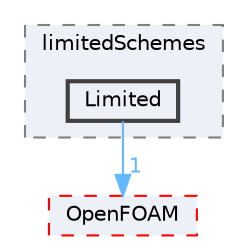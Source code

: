 digraph "src/finiteVolume/interpolation/surfaceInterpolation/limitedSchemes/Limited"
{
 // LATEX_PDF_SIZE
  bgcolor="transparent";
  edge [fontname=Helvetica,fontsize=10,labelfontname=Helvetica,labelfontsize=10];
  node [fontname=Helvetica,fontsize=10,shape=box,height=0.2,width=0.4];
  compound=true
  subgraph clusterdir_3b094e1ce2b3f641da0071aec2c4e694 {
    graph [ bgcolor="#edf0f7", pencolor="grey50", label="limitedSchemes", fontname=Helvetica,fontsize=10 style="filled,dashed", URL="dir_3b094e1ce2b3f641da0071aec2c4e694.html",tooltip=""]
  dir_0b07bc20f8b30bdca085af541cf06612 [label="Limited", fillcolor="#edf0f7", color="grey25", style="filled,bold", URL="dir_0b07bc20f8b30bdca085af541cf06612.html",tooltip=""];
  }
  dir_c5473ff19b20e6ec4dfe5c310b3778a8 [label="OpenFOAM", fillcolor="#edf0f7", color="red", style="filled,dashed", URL="dir_c5473ff19b20e6ec4dfe5c310b3778a8.html",tooltip=""];
  dir_0b07bc20f8b30bdca085af541cf06612->dir_c5473ff19b20e6ec4dfe5c310b3778a8 [headlabel="1", labeldistance=1.5 headhref="dir_002155_002695.html" href="dir_002155_002695.html" color="steelblue1" fontcolor="steelblue1"];
}
